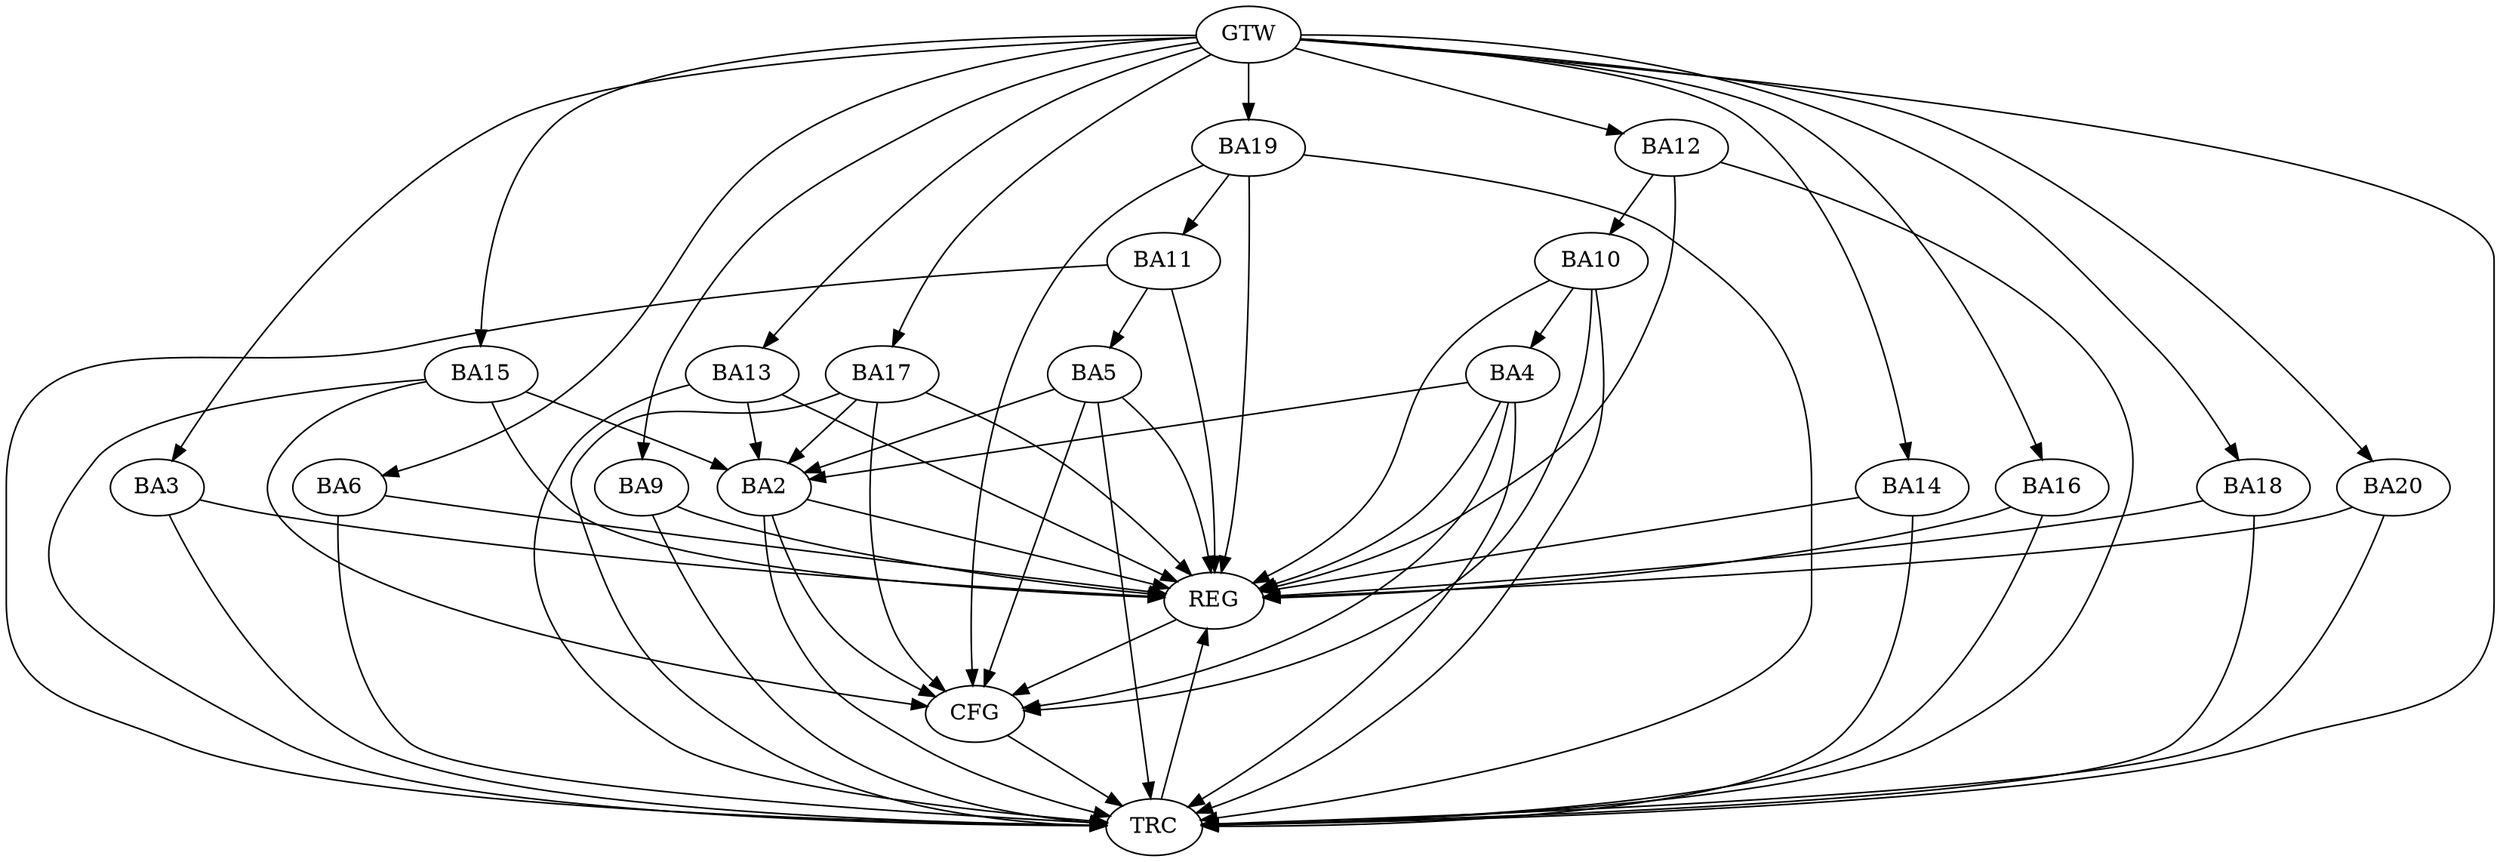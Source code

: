 strict digraph G {
  BA2 [ label="BA2" ];
  BA3 [ label="BA3" ];
  BA4 [ label="BA4" ];
  BA5 [ label="BA5" ];
  BA6 [ label="BA6" ];
  BA9 [ label="BA9" ];
  BA10 [ label="BA10" ];
  BA11 [ label="BA11" ];
  BA12 [ label="BA12" ];
  BA13 [ label="BA13" ];
  BA14 [ label="BA14" ];
  BA15 [ label="BA15" ];
  BA16 [ label="BA16" ];
  BA17 [ label="BA17" ];
  BA18 [ label="BA18" ];
  BA19 [ label="BA19" ];
  BA20 [ label="BA20" ];
  GTW [ label="GTW" ];
  REG [ label="REG" ];
  CFG [ label="CFG" ];
  TRC [ label="TRC" ];
  BA4 -> BA2;
  BA5 -> BA2;
  BA10 -> BA4;
  BA11 -> BA5;
  BA12 -> BA10;
  BA13 -> BA2;
  BA15 -> BA2;
  BA17 -> BA2;
  BA19 -> BA11;
  GTW -> BA3;
  GTW -> BA6;
  GTW -> BA9;
  GTW -> BA12;
  GTW -> BA13;
  GTW -> BA14;
  GTW -> BA15;
  GTW -> BA16;
  GTW -> BA17;
  GTW -> BA18;
  GTW -> BA19;
  GTW -> BA20;
  BA2 -> REG;
  BA3 -> REG;
  BA4 -> REG;
  BA5 -> REG;
  BA6 -> REG;
  BA9 -> REG;
  BA10 -> REG;
  BA11 -> REG;
  BA12 -> REG;
  BA13 -> REG;
  BA14 -> REG;
  BA15 -> REG;
  BA16 -> REG;
  BA17 -> REG;
  BA18 -> REG;
  BA19 -> REG;
  BA20 -> REG;
  BA2 -> CFG;
  BA19 -> CFG;
  BA15 -> CFG;
  BA17 -> CFG;
  BA5 -> CFG;
  BA10 -> CFG;
  BA4 -> CFG;
  REG -> CFG;
  BA2 -> TRC;
  BA3 -> TRC;
  BA4 -> TRC;
  BA5 -> TRC;
  BA6 -> TRC;
  BA9 -> TRC;
  BA10 -> TRC;
  BA11 -> TRC;
  BA12 -> TRC;
  BA13 -> TRC;
  BA14 -> TRC;
  BA15 -> TRC;
  BA16 -> TRC;
  BA17 -> TRC;
  BA18 -> TRC;
  BA19 -> TRC;
  BA20 -> TRC;
  GTW -> TRC;
  CFG -> TRC;
  TRC -> REG;
}
